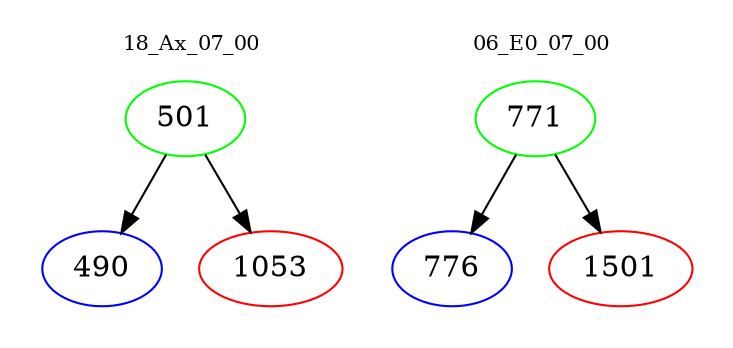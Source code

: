 digraph{
subgraph cluster_0 {
color = white
label = "18_Ax_07_00";
fontsize=10;
T0_501 [label="501", color="green"]
T0_501 -> T0_490 [color="black"]
T0_490 [label="490", color="blue"]
T0_501 -> T0_1053 [color="black"]
T0_1053 [label="1053", color="red"]
}
subgraph cluster_1 {
color = white
label = "06_E0_07_00";
fontsize=10;
T1_771 [label="771", color="green"]
T1_771 -> T1_776 [color="black"]
T1_776 [label="776", color="blue"]
T1_771 -> T1_1501 [color="black"]
T1_1501 [label="1501", color="red"]
}
}
